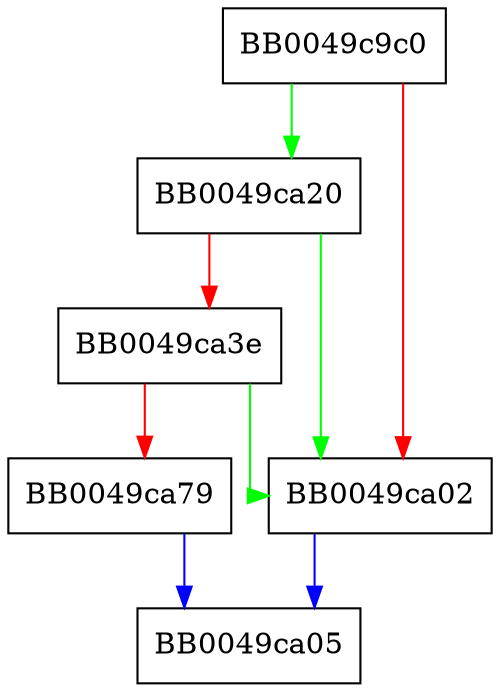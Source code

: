 digraph tls1_final_finish_mac {
  node [shape="box"];
  graph [splines=ortho];
  BB0049c9c0 -> BB0049ca20 [color="green"];
  BB0049c9c0 -> BB0049ca02 [color="red"];
  BB0049ca02 -> BB0049ca05 [color="blue"];
  BB0049ca20 -> BB0049ca02 [color="green"];
  BB0049ca20 -> BB0049ca3e [color="red"];
  BB0049ca3e -> BB0049ca02 [color="green"];
  BB0049ca3e -> BB0049ca79 [color="red"];
  BB0049ca79 -> BB0049ca05 [color="blue"];
}